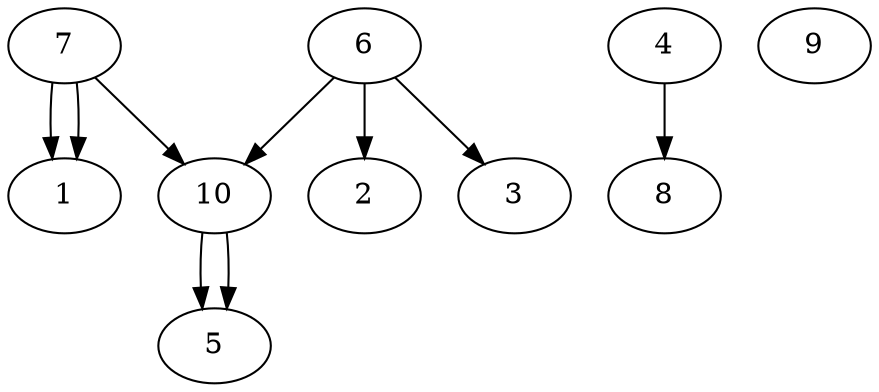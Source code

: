 digraph G_1 {
    1;
    2;
    3;
    4;
    5;
    6;
    7;
    8;
    9;
    10;
    7 -> 10;
    6 -> 2;
    6 -> 3;
    6 -> 10;
    10 -> 5;
    10 -> 5;
    7 -> 1;
    7 -> 1;
    4 -> 8;
}
